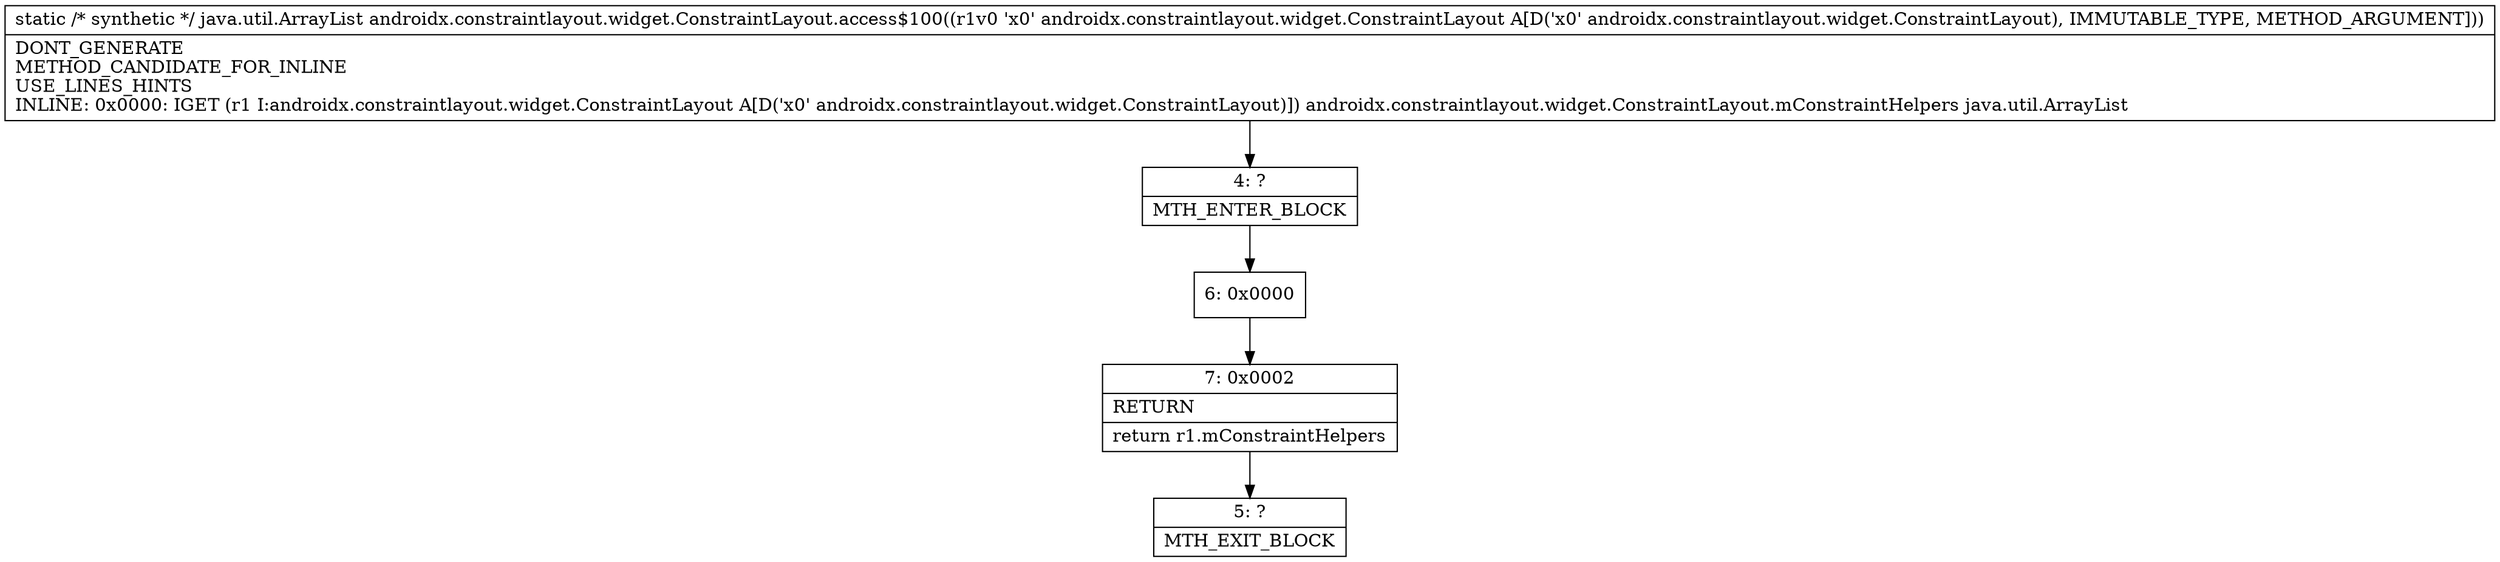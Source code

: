 digraph "CFG forandroidx.constraintlayout.widget.ConstraintLayout.access$100(Landroidx\/constraintlayout\/widget\/ConstraintLayout;)Ljava\/util\/ArrayList;" {
Node_4 [shape=record,label="{4\:\ ?|MTH_ENTER_BLOCK\l}"];
Node_6 [shape=record,label="{6\:\ 0x0000}"];
Node_7 [shape=record,label="{7\:\ 0x0002|RETURN\l|return r1.mConstraintHelpers\l}"];
Node_5 [shape=record,label="{5\:\ ?|MTH_EXIT_BLOCK\l}"];
MethodNode[shape=record,label="{static \/* synthetic *\/ java.util.ArrayList androidx.constraintlayout.widget.ConstraintLayout.access$100((r1v0 'x0' androidx.constraintlayout.widget.ConstraintLayout A[D('x0' androidx.constraintlayout.widget.ConstraintLayout), IMMUTABLE_TYPE, METHOD_ARGUMENT]))  | DONT_GENERATE\lMETHOD_CANDIDATE_FOR_INLINE\lUSE_LINES_HINTS\lINLINE: 0x0000: IGET  (r1 I:androidx.constraintlayout.widget.ConstraintLayout A[D('x0' androidx.constraintlayout.widget.ConstraintLayout)]) androidx.constraintlayout.widget.ConstraintLayout.mConstraintHelpers java.util.ArrayList\l}"];
MethodNode -> Node_4;Node_4 -> Node_6;
Node_6 -> Node_7;
Node_7 -> Node_5;
}


